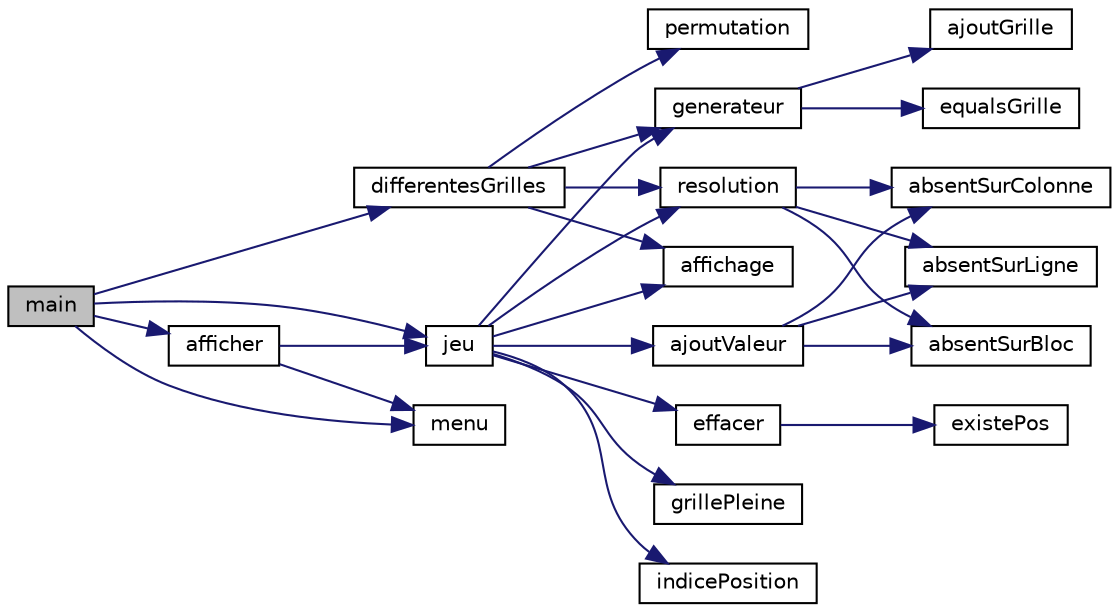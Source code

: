 digraph "main"
{
 // LATEX_PDF_SIZE
  edge [fontname="Helvetica",fontsize="10",labelfontname="Helvetica",labelfontsize="10"];
  node [fontname="Helvetica",fontsize="10",shape=record];
  rankdir="LR";
  Node1 [label="main",height=0.2,width=0.4,color="black", fillcolor="grey75", style="filled", fontcolor="black",tooltip=" "];
  Node1 -> Node2 [color="midnightblue",fontsize="10",style="solid",fontname="Helvetica"];
  Node2 [label="afficher",height=0.2,width=0.4,color="black", fillcolor="white", style="filled",URL="$projet__harmo_8c.html#aa8d78f2252da16d4e77d2742f8544752",tooltip=" "];
  Node2 -> Node3 [color="midnightblue",fontsize="10",style="solid",fontname="Helvetica"];
  Node3 [label="jeu",height=0.2,width=0.4,color="black", fillcolor="white", style="filled",URL="$projet__harmo_8c.html#afdf33ef6507a8d51e0ab5210ce727466",tooltip=" "];
  Node3 -> Node4 [color="midnightblue",fontsize="10",style="solid",fontname="Helvetica"];
  Node4 [label="affichage",height=0.2,width=0.4,color="black", fillcolor="white", style="filled",URL="$projet__harmo_8c.html#acc83ff77e4aa7a7f7123ba6fe7c0382b",tooltip=" "];
  Node3 -> Node5 [color="midnightblue",fontsize="10",style="solid",fontname="Helvetica"];
  Node5 [label="ajoutValeur",height=0.2,width=0.4,color="black", fillcolor="white", style="filled",URL="$projet__harmo_8c.html#a4254697094df913b0576e158c4e7b50c",tooltip=" "];
  Node5 -> Node6 [color="midnightblue",fontsize="10",style="solid",fontname="Helvetica"];
  Node6 [label="absentSurBloc",height=0.2,width=0.4,color="black", fillcolor="white", style="filled",URL="$projet__harmo_8c.html#ada7cf61e04d1f1634f59dd61b619dfc5",tooltip=" "];
  Node5 -> Node7 [color="midnightblue",fontsize="10",style="solid",fontname="Helvetica"];
  Node7 [label="absentSurColonne",height=0.2,width=0.4,color="black", fillcolor="white", style="filled",URL="$projet__harmo_8c.html#aab702ed3d9237a305ef0df74d2f6672a",tooltip=" "];
  Node5 -> Node8 [color="midnightblue",fontsize="10",style="solid",fontname="Helvetica"];
  Node8 [label="absentSurLigne",height=0.2,width=0.4,color="black", fillcolor="white", style="filled",URL="$projet__harmo_8c.html#a5c7a02e958d7f35647407a65993f8771",tooltip=" "];
  Node3 -> Node9 [color="midnightblue",fontsize="10",style="solid",fontname="Helvetica"];
  Node9 [label="effacer",height=0.2,width=0.4,color="black", fillcolor="white", style="filled",URL="$projet__harmo_8c.html#a1dfd2104addc36a33b6ba057820c2b73",tooltip=" "];
  Node9 -> Node10 [color="midnightblue",fontsize="10",style="solid",fontname="Helvetica"];
  Node10 [label="existePos",height=0.2,width=0.4,color="black", fillcolor="white", style="filled",URL="$projet__harmo_8c.html#a80d61b28855f25c540e9e3af96adf028",tooltip=" "];
  Node3 -> Node11 [color="midnightblue",fontsize="10",style="solid",fontname="Helvetica"];
  Node11 [label="generateur",height=0.2,width=0.4,color="black", fillcolor="white", style="filled",URL="$projet__harmo_8c.html#a63b6c38f57bc4aad887571110cfc93bf",tooltip=" "];
  Node11 -> Node12 [color="midnightblue",fontsize="10",style="solid",fontname="Helvetica"];
  Node12 [label="ajoutGrille",height=0.2,width=0.4,color="black", fillcolor="white", style="filled",URL="$projet__harmo_8c.html#abf94690745fedde2e88286d365692177",tooltip=" "];
  Node11 -> Node13 [color="midnightblue",fontsize="10",style="solid",fontname="Helvetica"];
  Node13 [label="equalsGrille",height=0.2,width=0.4,color="black", fillcolor="white", style="filled",URL="$projet__harmo_8c.html#a4e1462fca00d5982c05899a976f014e2",tooltip=" "];
  Node3 -> Node14 [color="midnightblue",fontsize="10",style="solid",fontname="Helvetica"];
  Node14 [label="grillePleine",height=0.2,width=0.4,color="black", fillcolor="white", style="filled",URL="$projet__harmo_8c.html#aad5a36d3140c2998f3028e46c2a14156",tooltip=" "];
  Node3 -> Node15 [color="midnightblue",fontsize="10",style="solid",fontname="Helvetica"];
  Node15 [label="indicePosition",height=0.2,width=0.4,color="black", fillcolor="white", style="filled",URL="$projet__harmo_8c.html#a9db1a6993eb9095ab8d3b7e7e3a10f23",tooltip=" "];
  Node3 -> Node16 [color="midnightblue",fontsize="10",style="solid",fontname="Helvetica"];
  Node16 [label="resolution",height=0.2,width=0.4,color="black", fillcolor="white", style="filled",URL="$projet__harmo_8c.html#a056a9e886e4c530085a2ac1b350b70de",tooltip=" "];
  Node16 -> Node6 [color="midnightblue",fontsize="10",style="solid",fontname="Helvetica"];
  Node16 -> Node7 [color="midnightblue",fontsize="10",style="solid",fontname="Helvetica"];
  Node16 -> Node8 [color="midnightblue",fontsize="10",style="solid",fontname="Helvetica"];
  Node2 -> Node17 [color="midnightblue",fontsize="10",style="solid",fontname="Helvetica"];
  Node17 [label="menu",height=0.2,width=0.4,color="black", fillcolor="white", style="filled",URL="$projet__harmo_8c.html#ae83fcdbeb2b6757fc741ae953b633ee1",tooltip=" "];
  Node1 -> Node18 [color="midnightblue",fontsize="10",style="solid",fontname="Helvetica"];
  Node18 [label="differentesGrilles",height=0.2,width=0.4,color="black", fillcolor="white", style="filled",URL="$projet__harmo_8c.html#ad40db0efc7f7708c0f10067eb950d845",tooltip=" "];
  Node18 -> Node4 [color="midnightblue",fontsize="10",style="solid",fontname="Helvetica"];
  Node18 -> Node11 [color="midnightblue",fontsize="10",style="solid",fontname="Helvetica"];
  Node18 -> Node19 [color="midnightblue",fontsize="10",style="solid",fontname="Helvetica"];
  Node19 [label="permutation",height=0.2,width=0.4,color="black", fillcolor="white", style="filled",URL="$projet__harmo_8c.html#a90247cfc361933dfe42acae581542529",tooltip=" "];
  Node18 -> Node16 [color="midnightblue",fontsize="10",style="solid",fontname="Helvetica"];
  Node1 -> Node3 [color="midnightblue",fontsize="10",style="solid",fontname="Helvetica"];
  Node1 -> Node17 [color="midnightblue",fontsize="10",style="solid",fontname="Helvetica"];
}
